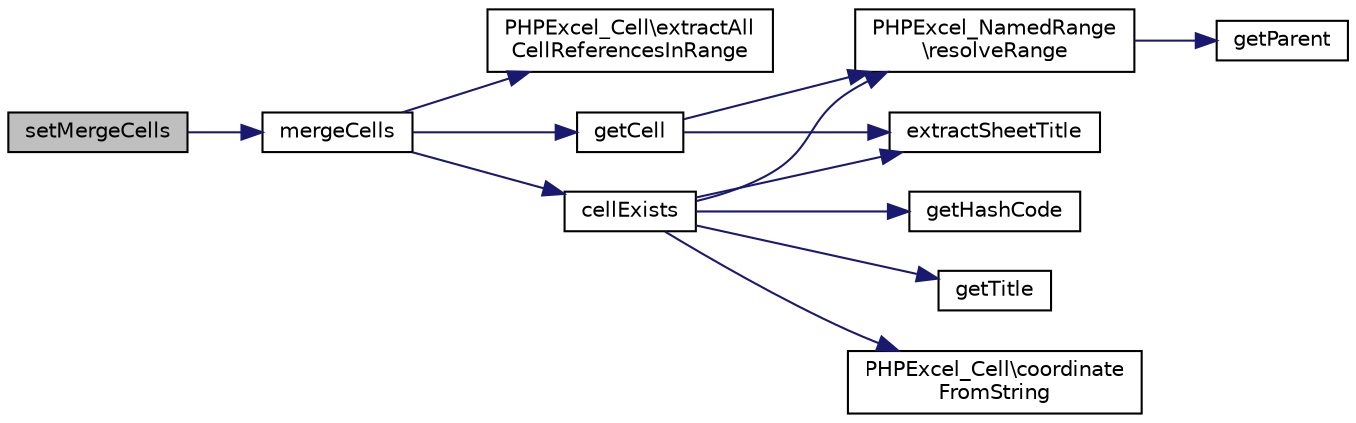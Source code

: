 digraph "setMergeCells"
{
  edge [fontname="Helvetica",fontsize="10",labelfontname="Helvetica",labelfontsize="10"];
  node [fontname="Helvetica",fontsize="10",shape=record];
  rankdir="LR";
  Node621 [label="setMergeCells",height=0.2,width=0.4,color="black", fillcolor="grey75", style="filled", fontcolor="black"];
  Node621 -> Node622 [color="midnightblue",fontsize="10",style="solid",fontname="Helvetica"];
  Node622 [label="mergeCells",height=0.2,width=0.4,color="black", fillcolor="white", style="filled",URL="$class_p_h_p_excel___worksheet.html#a08bbfbc911e898c20131208dc4645c38"];
  Node622 -> Node623 [color="midnightblue",fontsize="10",style="solid",fontname="Helvetica"];
  Node623 [label="PHPExcel_Cell\\extractAll\lCellReferencesInRange",height=0.2,width=0.4,color="black", fillcolor="white", style="filled",URL="$class_p_h_p_excel___cell.html#a63dc6fc782cd5373ee465863213dabdb"];
  Node622 -> Node624 [color="midnightblue",fontsize="10",style="solid",fontname="Helvetica"];
  Node624 [label="cellExists",height=0.2,width=0.4,color="black", fillcolor="white", style="filled",URL="$class_p_h_p_excel___worksheet.html#ae812f150807c66b8ef0d9cd35e3a859e"];
  Node624 -> Node625 [color="midnightblue",fontsize="10",style="solid",fontname="Helvetica"];
  Node625 [label="extractSheetTitle",height=0.2,width=0.4,color="black", fillcolor="white", style="filled",URL="$class_p_h_p_excel___worksheet.html#af647112824779ee4dd97cb9ff63926bd"];
  Node624 -> Node626 [color="midnightblue",fontsize="10",style="solid",fontname="Helvetica"];
  Node626 [label="PHPExcel_NamedRange\l\\resolveRange",height=0.2,width=0.4,color="black", fillcolor="white", style="filled",URL="$class_p_h_p_excel___named_range.html#abcf033bf855d17978f0ae3f631da7180"];
  Node626 -> Node627 [color="midnightblue",fontsize="10",style="solid",fontname="Helvetica"];
  Node627 [label="getParent",height=0.2,width=0.4,color="black", fillcolor="white", style="filled",URL="$class_p_h_p_excel___worksheet.html#a95ecaee3537b1ad29b04ef383a57bbae"];
  Node624 -> Node628 [color="midnightblue",fontsize="10",style="solid",fontname="Helvetica"];
  Node628 [label="getHashCode",height=0.2,width=0.4,color="black", fillcolor="white", style="filled",URL="$class_p_h_p_excel___worksheet.html#a565572289c60df45d1198602c6f93a8a"];
  Node624 -> Node629 [color="midnightblue",fontsize="10",style="solid",fontname="Helvetica"];
  Node629 [label="getTitle",height=0.2,width=0.4,color="black", fillcolor="white", style="filled",URL="$class_p_h_p_excel___worksheet.html#a95e859a4588a39a1824b717378a84c29"];
  Node624 -> Node630 [color="midnightblue",fontsize="10",style="solid",fontname="Helvetica"];
  Node630 [label="PHPExcel_Cell\\coordinate\lFromString",height=0.2,width=0.4,color="black", fillcolor="white", style="filled",URL="$class_p_h_p_excel___cell.html#a81e3469df94f7b5a1f5d9064575280a3"];
  Node622 -> Node631 [color="midnightblue",fontsize="10",style="solid",fontname="Helvetica"];
  Node631 [label="getCell",height=0.2,width=0.4,color="black", fillcolor="white", style="filled",URL="$class_p_h_p_excel___worksheet.html#a5e123e9c143c05385794d280bbd5dd0c"];
  Node631 -> Node625 [color="midnightblue",fontsize="10",style="solid",fontname="Helvetica"];
  Node631 -> Node626 [color="midnightblue",fontsize="10",style="solid",fontname="Helvetica"];
}
